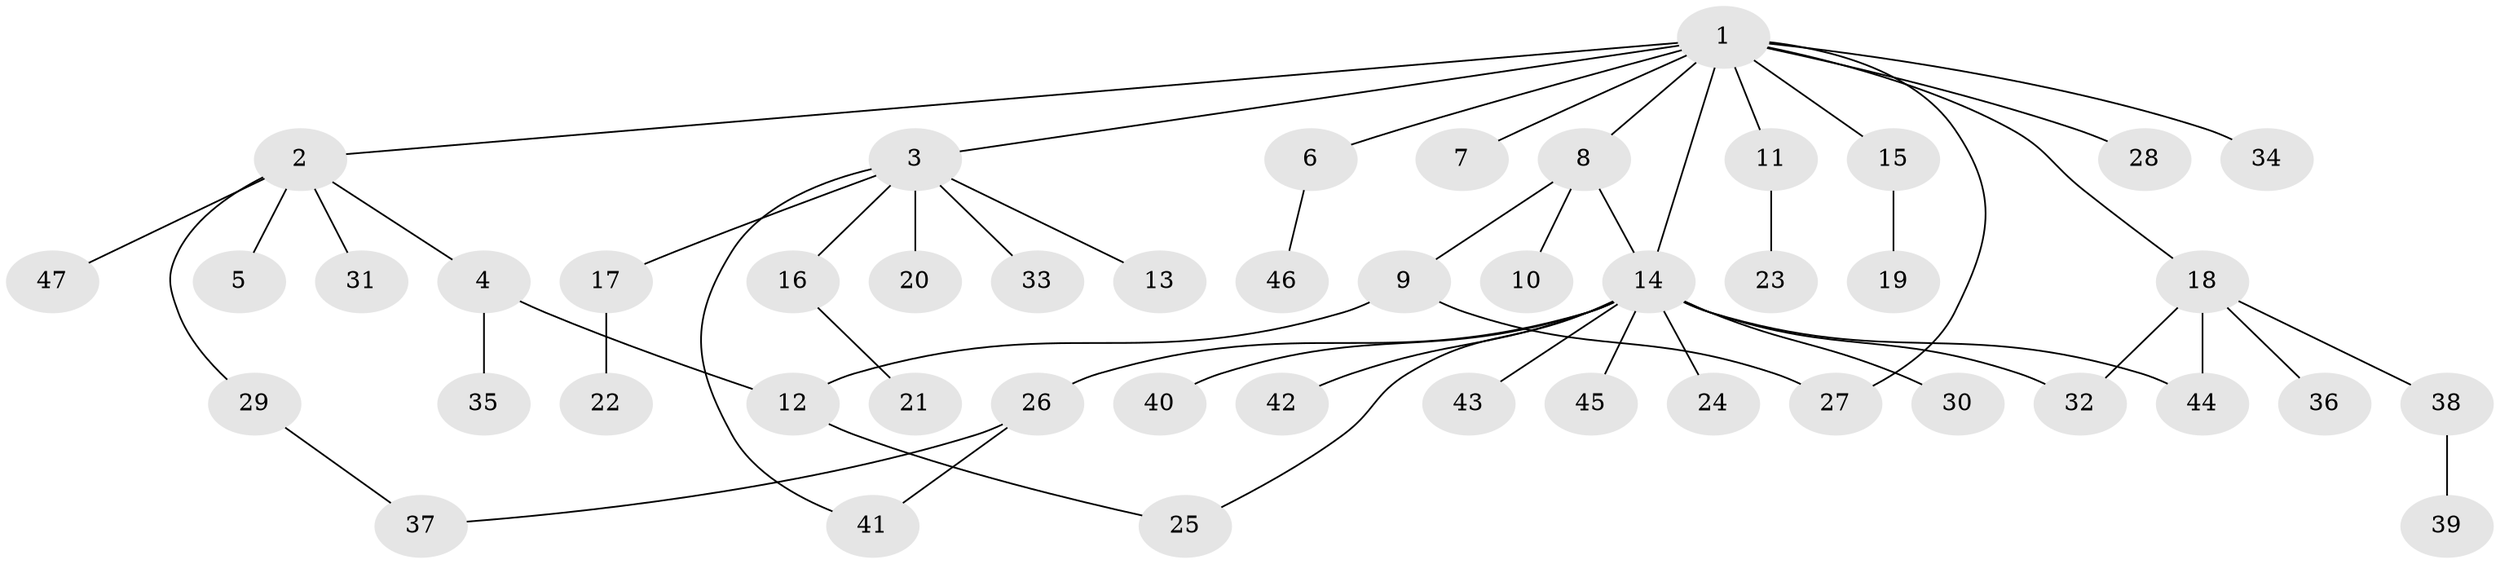 // original degree distribution, {14: 0.029850746268656716, 7: 0.014925373134328358, 8: 0.014925373134328358, 3: 0.1791044776119403, 1: 0.5223880597014925, 4: 0.014925373134328358, 2: 0.208955223880597, 6: 0.014925373134328358}
// Generated by graph-tools (version 1.1) at 2025/50/03/04/25 22:50:21]
// undirected, 47 vertices, 54 edges
graph export_dot {
  node [color=gray90,style=filled];
  1;
  2;
  3;
  4;
  5;
  6;
  7;
  8;
  9;
  10;
  11;
  12;
  13;
  14;
  15;
  16;
  17;
  18;
  19;
  20;
  21;
  22;
  23;
  24;
  25;
  26;
  27;
  28;
  29;
  30;
  31;
  32;
  33;
  34;
  35;
  36;
  37;
  38;
  39;
  40;
  41;
  42;
  43;
  44;
  45;
  46;
  47;
  1 -- 2 [weight=1.0];
  1 -- 3 [weight=1.0];
  1 -- 6 [weight=1.0];
  1 -- 7 [weight=1.0];
  1 -- 8 [weight=1.0];
  1 -- 11 [weight=1.0];
  1 -- 14 [weight=1.0];
  1 -- 15 [weight=1.0];
  1 -- 18 [weight=1.0];
  1 -- 27 [weight=1.0];
  1 -- 28 [weight=1.0];
  1 -- 34 [weight=1.0];
  2 -- 4 [weight=1.0];
  2 -- 5 [weight=1.0];
  2 -- 29 [weight=1.0];
  2 -- 31 [weight=1.0];
  2 -- 47 [weight=1.0];
  3 -- 13 [weight=1.0];
  3 -- 16 [weight=1.0];
  3 -- 17 [weight=1.0];
  3 -- 20 [weight=1.0];
  3 -- 33 [weight=1.0];
  3 -- 41 [weight=1.0];
  4 -- 12 [weight=1.0];
  4 -- 35 [weight=1.0];
  6 -- 46 [weight=1.0];
  8 -- 9 [weight=1.0];
  8 -- 10 [weight=1.0];
  8 -- 14 [weight=1.0];
  9 -- 12 [weight=1.0];
  9 -- 27 [weight=1.0];
  11 -- 23 [weight=1.0];
  12 -- 25 [weight=1.0];
  14 -- 24 [weight=1.0];
  14 -- 25 [weight=1.0];
  14 -- 26 [weight=1.0];
  14 -- 30 [weight=1.0];
  14 -- 32 [weight=1.0];
  14 -- 40 [weight=1.0];
  14 -- 42 [weight=1.0];
  14 -- 43 [weight=1.0];
  14 -- 44 [weight=1.0];
  14 -- 45 [weight=1.0];
  15 -- 19 [weight=1.0];
  16 -- 21 [weight=1.0];
  17 -- 22 [weight=1.0];
  18 -- 32 [weight=1.0];
  18 -- 36 [weight=1.0];
  18 -- 38 [weight=1.0];
  18 -- 44 [weight=1.0];
  26 -- 37 [weight=1.0];
  26 -- 41 [weight=1.0];
  29 -- 37 [weight=1.0];
  38 -- 39 [weight=1.0];
}
